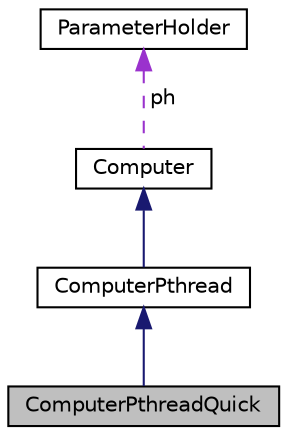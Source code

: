 digraph "ComputerPthreadQuick"
{
  edge [fontname="Helvetica",fontsize="10",labelfontname="Helvetica",labelfontsize="10"];
  node [fontname="Helvetica",fontsize="10",shape=record];
  Node1 [label="ComputerPthreadQuick",height=0.2,width=0.4,color="black", fillcolor="grey75", style="filled", fontcolor="black"];
  Node2 -> Node1 [dir="back",color="midnightblue",fontsize="10",style="solid"];
  Node2 [label="ComputerPthread",height=0.2,width=0.4,color="black", fillcolor="white", style="filled",URL="$classComputerPthread.html"];
  Node3 -> Node2 [dir="back",color="midnightblue",fontsize="10",style="solid"];
  Node3 [label="Computer",height=0.2,width=0.4,color="black", fillcolor="white", style="filled",URL="$classComputer.html"];
  Node4 -> Node3 [dir="back",color="darkorchid3",fontsize="10",style="dashed",label=" ph" ];
  Node4 [label="ParameterHolder",height=0.2,width=0.4,color="black", fillcolor="white", style="filled",URL="$structParameterHolder.html"];
}
